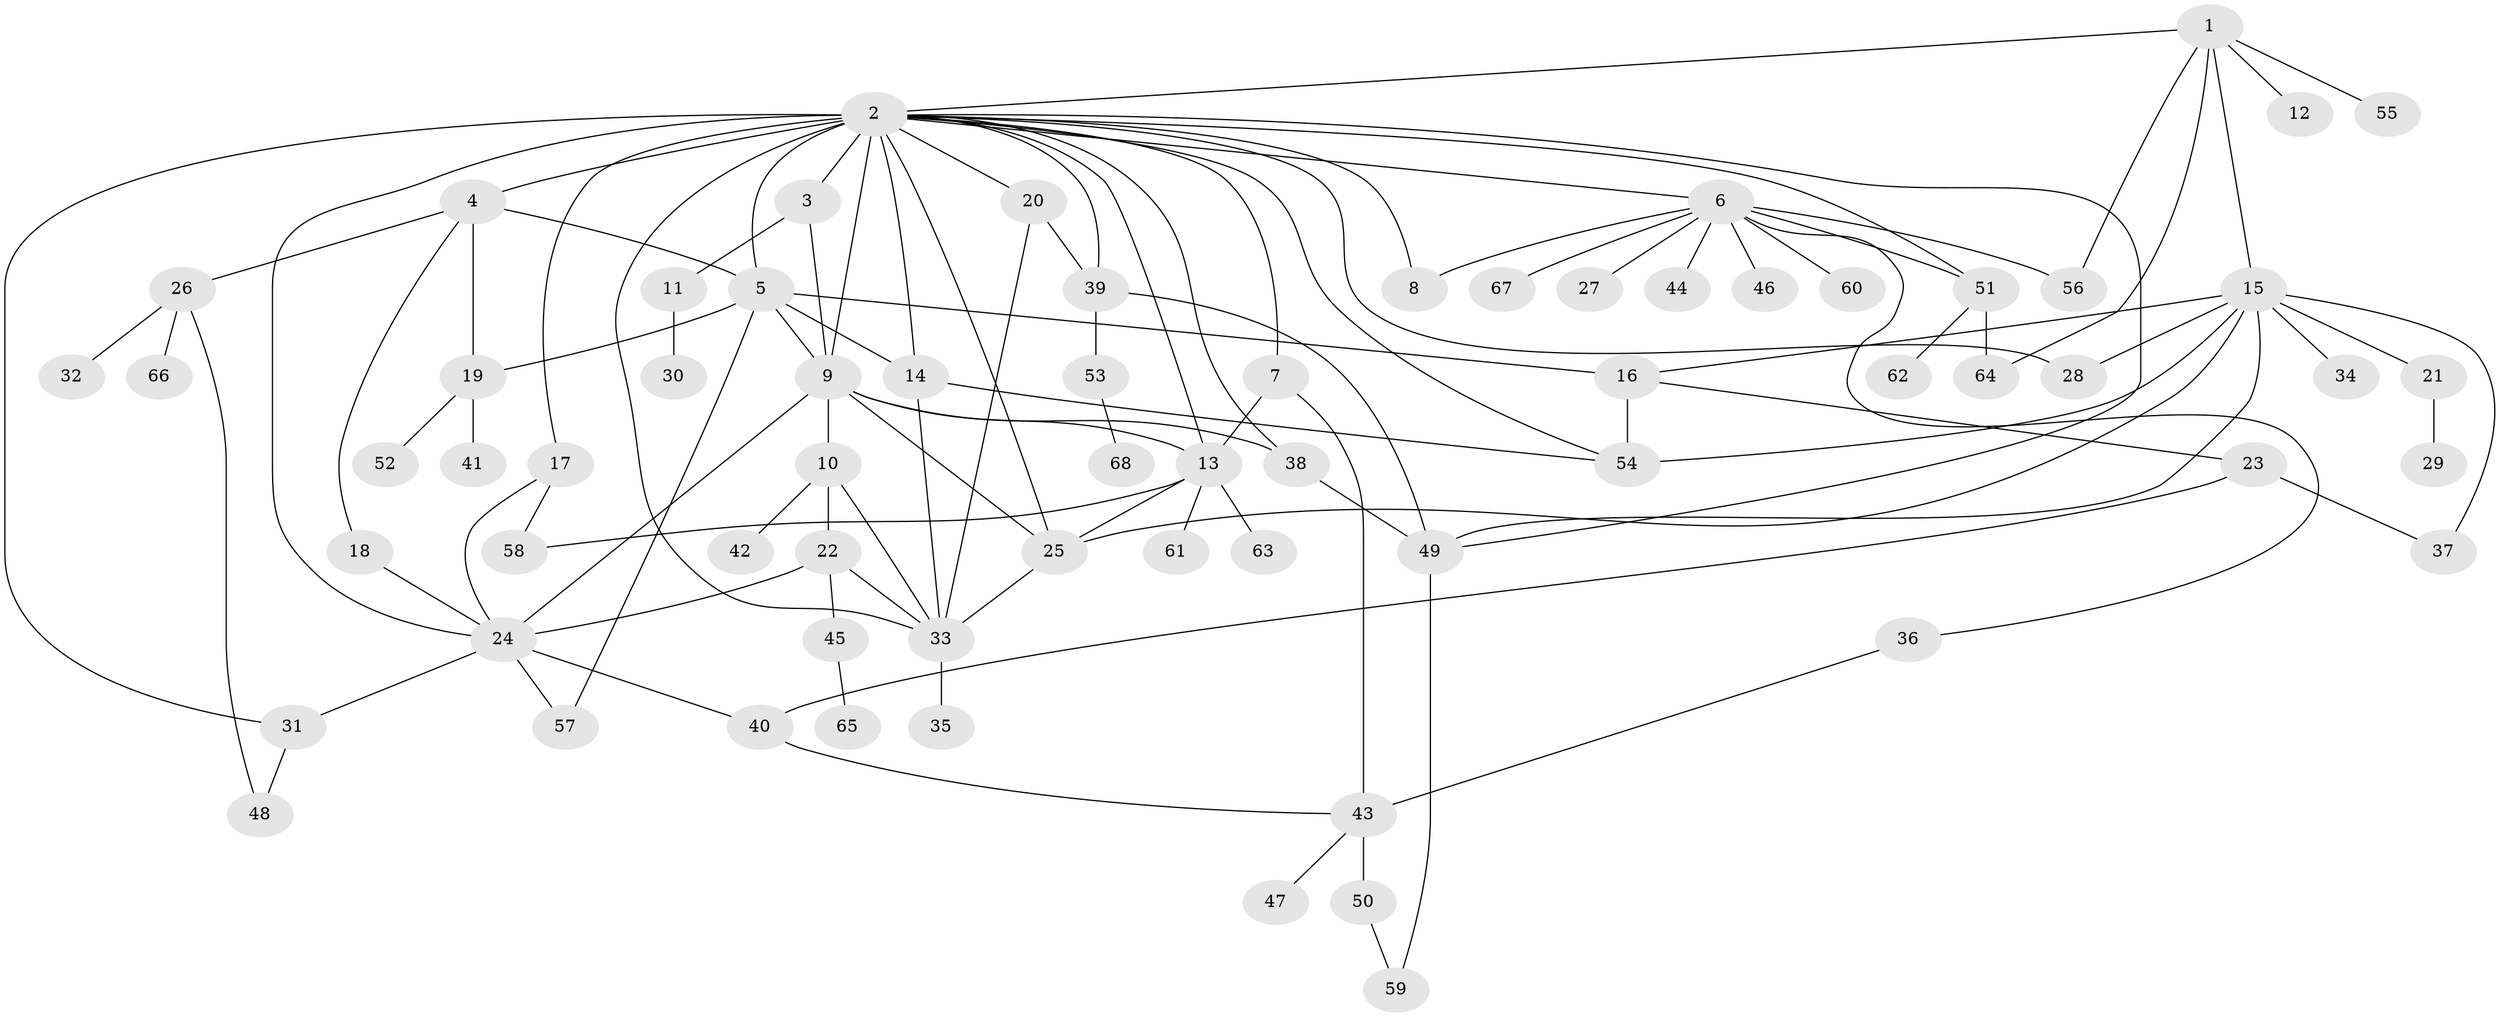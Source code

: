 // original degree distribution, {7: 0.009009009009009009, 15: 0.009009009009009009, 4: 0.13513513513513514, 5: 0.06306306306306306, 11: 0.009009009009009009, 3: 0.10810810810810811, 20: 0.009009009009009009, 2: 0.21621621621621623, 1: 0.40540540540540543, 8: 0.018018018018018018, 10: 0.009009009009009009, 9: 0.009009009009009009}
// Generated by graph-tools (version 1.1) at 2025/50/03/04/25 22:50:05]
// undirected, 68 vertices, 109 edges
graph export_dot {
  node [color=gray90,style=filled];
  1;
  2;
  3;
  4;
  5;
  6;
  7;
  8;
  9;
  10;
  11;
  12;
  13;
  14;
  15;
  16;
  17;
  18;
  19;
  20;
  21;
  22;
  23;
  24;
  25;
  26;
  27;
  28;
  29;
  30;
  31;
  32;
  33;
  34;
  35;
  36;
  37;
  38;
  39;
  40;
  41;
  42;
  43;
  44;
  45;
  46;
  47;
  48;
  49;
  50;
  51;
  52;
  53;
  54;
  55;
  56;
  57;
  58;
  59;
  60;
  61;
  62;
  63;
  64;
  65;
  66;
  67;
  68;
  1 -- 2 [weight=1.0];
  1 -- 12 [weight=1.0];
  1 -- 15 [weight=1.0];
  1 -- 55 [weight=1.0];
  1 -- 56 [weight=1.0];
  1 -- 64 [weight=1.0];
  2 -- 3 [weight=1.0];
  2 -- 4 [weight=1.0];
  2 -- 5 [weight=1.0];
  2 -- 6 [weight=1.0];
  2 -- 7 [weight=1.0];
  2 -- 8 [weight=1.0];
  2 -- 9 [weight=11.0];
  2 -- 13 [weight=1.0];
  2 -- 14 [weight=1.0];
  2 -- 17 [weight=1.0];
  2 -- 20 [weight=2.0];
  2 -- 24 [weight=1.0];
  2 -- 25 [weight=1.0];
  2 -- 28 [weight=1.0];
  2 -- 31 [weight=1.0];
  2 -- 33 [weight=1.0];
  2 -- 38 [weight=1.0];
  2 -- 39 [weight=1.0];
  2 -- 49 [weight=1.0];
  2 -- 51 [weight=1.0];
  2 -- 54 [weight=1.0];
  3 -- 9 [weight=1.0];
  3 -- 11 [weight=1.0];
  4 -- 5 [weight=1.0];
  4 -- 18 [weight=1.0];
  4 -- 19 [weight=1.0];
  4 -- 26 [weight=1.0];
  5 -- 9 [weight=1.0];
  5 -- 14 [weight=1.0];
  5 -- 16 [weight=1.0];
  5 -- 19 [weight=1.0];
  5 -- 57 [weight=1.0];
  6 -- 8 [weight=1.0];
  6 -- 27 [weight=1.0];
  6 -- 36 [weight=1.0];
  6 -- 44 [weight=1.0];
  6 -- 46 [weight=1.0];
  6 -- 51 [weight=1.0];
  6 -- 56 [weight=1.0];
  6 -- 60 [weight=1.0];
  6 -- 67 [weight=1.0];
  7 -- 13 [weight=1.0];
  7 -- 43 [weight=1.0];
  9 -- 10 [weight=1.0];
  9 -- 13 [weight=1.0];
  9 -- 24 [weight=1.0];
  9 -- 25 [weight=2.0];
  9 -- 38 [weight=1.0];
  10 -- 22 [weight=1.0];
  10 -- 33 [weight=1.0];
  10 -- 42 [weight=1.0];
  11 -- 30 [weight=1.0];
  13 -- 25 [weight=1.0];
  13 -- 58 [weight=1.0];
  13 -- 61 [weight=1.0];
  13 -- 63 [weight=1.0];
  14 -- 33 [weight=1.0];
  14 -- 54 [weight=1.0];
  15 -- 16 [weight=1.0];
  15 -- 21 [weight=1.0];
  15 -- 25 [weight=1.0];
  15 -- 28 [weight=1.0];
  15 -- 34 [weight=1.0];
  15 -- 37 [weight=1.0];
  15 -- 49 [weight=1.0];
  15 -- 54 [weight=1.0];
  16 -- 23 [weight=1.0];
  16 -- 54 [weight=4.0];
  17 -- 24 [weight=1.0];
  17 -- 58 [weight=1.0];
  18 -- 24 [weight=1.0];
  19 -- 41 [weight=1.0];
  19 -- 52 [weight=1.0];
  20 -- 33 [weight=1.0];
  20 -- 39 [weight=1.0];
  21 -- 29 [weight=1.0];
  22 -- 24 [weight=1.0];
  22 -- 33 [weight=1.0];
  22 -- 45 [weight=1.0];
  23 -- 37 [weight=1.0];
  23 -- 40 [weight=1.0];
  24 -- 31 [weight=1.0];
  24 -- 40 [weight=1.0];
  24 -- 57 [weight=1.0];
  25 -- 33 [weight=2.0];
  26 -- 32 [weight=1.0];
  26 -- 48 [weight=1.0];
  26 -- 66 [weight=1.0];
  31 -- 48 [weight=1.0];
  33 -- 35 [weight=3.0];
  36 -- 43 [weight=1.0];
  38 -- 49 [weight=1.0];
  39 -- 49 [weight=1.0];
  39 -- 53 [weight=1.0];
  40 -- 43 [weight=1.0];
  43 -- 47 [weight=1.0];
  43 -- 50 [weight=1.0];
  45 -- 65 [weight=1.0];
  49 -- 59 [weight=1.0];
  50 -- 59 [weight=1.0];
  51 -- 62 [weight=1.0];
  51 -- 64 [weight=1.0];
  53 -- 68 [weight=1.0];
}
